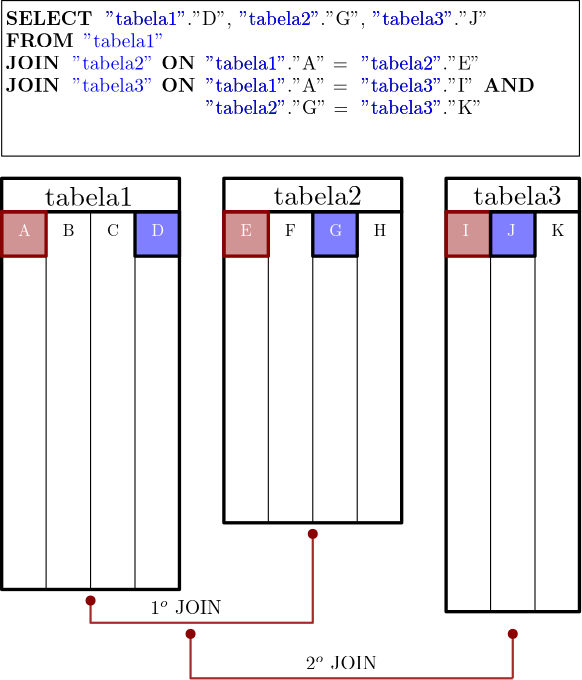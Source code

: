 <?xml version="1.0"?>
<!DOCTYPE ipe SYSTEM "ipe.dtd">
<ipe version="70218" creator="Ipe 7.2.28">
<info created="D:20240927160227" modified="D:20241019163511"/>
<ipestyle name="basic">
<symbol name="arrow/arc(spx)">
<path stroke="sym-stroke" fill="sym-stroke" pen="sym-pen">
0 0 m
-1 0.333 l
-1 -0.333 l
h
</path>
</symbol>
<symbol name="arrow/farc(spx)">
<path stroke="sym-stroke" fill="white" pen="sym-pen">
0 0 m
-1 0.333 l
-1 -0.333 l
h
</path>
</symbol>
<symbol name="arrow/ptarc(spx)">
<path stroke="sym-stroke" fill="sym-stroke" pen="sym-pen">
0 0 m
-1 0.333 l
-0.8 0 l
-1 -0.333 l
h
</path>
</symbol>
<symbol name="arrow/fptarc(spx)">
<path stroke="sym-stroke" fill="white" pen="sym-pen">
0 0 m
-1 0.333 l
-0.8 0 l
-1 -0.333 l
h
</path>
</symbol>
<symbol name="mark/circle(sx)" transformations="translations">
<path fill="sym-stroke">
0.6 0 0 0.6 0 0 e
0.4 0 0 0.4 0 0 e
</path>
</symbol>
<symbol name="mark/disk(sx)" transformations="translations">
<path fill="sym-stroke">
0.6 0 0 0.6 0 0 e
</path>
</symbol>
<symbol name="mark/fdisk(sfx)" transformations="translations">
<group>
<path fill="sym-fill">
0.5 0 0 0.5 0 0 e
</path>
<path fill="sym-stroke" fillrule="eofill">
0.6 0 0 0.6 0 0 e
0.4 0 0 0.4 0 0 e
</path>
</group>
</symbol>
<symbol name="mark/box(sx)" transformations="translations">
<path fill="sym-stroke" fillrule="eofill">
-0.6 -0.6 m
0.6 -0.6 l
0.6 0.6 l
-0.6 0.6 l
h
-0.4 -0.4 m
0.4 -0.4 l
0.4 0.4 l
-0.4 0.4 l
h
</path>
</symbol>
<symbol name="mark/square(sx)" transformations="translations">
<path fill="sym-stroke">
-0.6 -0.6 m
0.6 -0.6 l
0.6 0.6 l
-0.6 0.6 l
h
</path>
</symbol>
<symbol name="mark/fsquare(sfx)" transformations="translations">
<group>
<path fill="sym-fill">
-0.5 -0.5 m
0.5 -0.5 l
0.5 0.5 l
-0.5 0.5 l
h
</path>
<path fill="sym-stroke" fillrule="eofill">
-0.6 -0.6 m
0.6 -0.6 l
0.6 0.6 l
-0.6 0.6 l
h
-0.4 -0.4 m
0.4 -0.4 l
0.4 0.4 l
-0.4 0.4 l
h
</path>
</group>
</symbol>
<symbol name="mark/cross(sx)" transformations="translations">
<group>
<path fill="sym-stroke">
-0.43 -0.57 m
0.57 0.43 l
0.43 0.57 l
-0.57 -0.43 l
h
</path>
<path fill="sym-stroke">
-0.43 0.57 m
0.57 -0.43 l
0.43 -0.57 l
-0.57 0.43 l
h
</path>
</group>
</symbol>
<symbol name="arrow/fnormal(spx)">
<path stroke="sym-stroke" fill="white" pen="sym-pen">
0 0 m
-1 0.333 l
-1 -0.333 l
h
</path>
</symbol>
<symbol name="arrow/pointed(spx)">
<path stroke="sym-stroke" fill="sym-stroke" pen="sym-pen">
0 0 m
-1 0.333 l
-0.8 0 l
-1 -0.333 l
h
</path>
</symbol>
<symbol name="arrow/fpointed(spx)">
<path stroke="sym-stroke" fill="white" pen="sym-pen">
0 0 m
-1 0.333 l
-0.8 0 l
-1 -0.333 l
h
</path>
</symbol>
<symbol name="arrow/linear(spx)">
<path stroke="sym-stroke" pen="sym-pen">
-1 0.333 m
0 0 l
-1 -0.333 l
</path>
</symbol>
<symbol name="arrow/fdouble(spx)">
<path stroke="sym-stroke" fill="white" pen="sym-pen">
0 0 m
-1 0.333 l
-1 -0.333 l
h
-1 0 m
-2 0.333 l
-2 -0.333 l
h
</path>
</symbol>
<symbol name="arrow/double(spx)">
<path stroke="sym-stroke" fill="sym-stroke" pen="sym-pen">
0 0 m
-1 0.333 l
-1 -0.333 l
h
-1 0 m
-2 0.333 l
-2 -0.333 l
h
</path>
</symbol>
<symbol name="arrow/mid-normal(spx)">
<path stroke="sym-stroke" fill="sym-stroke" pen="sym-pen">
0.5 0 m
-0.5 0.333 l
-0.5 -0.333 l
h
</path>
</symbol>
<symbol name="arrow/mid-fnormal(spx)">
<path stroke="sym-stroke" fill="white" pen="sym-pen">
0.5 0 m
-0.5 0.333 l
-0.5 -0.333 l
h
</path>
</symbol>
<symbol name="arrow/mid-pointed(spx)">
<path stroke="sym-stroke" fill="sym-stroke" pen="sym-pen">
0.5 0 m
-0.5 0.333 l
-0.3 0 l
-0.5 -0.333 l
h
</path>
</symbol>
<symbol name="arrow/mid-fpointed(spx)">
<path stroke="sym-stroke" fill="white" pen="sym-pen">
0.5 0 m
-0.5 0.333 l
-0.3 0 l
-0.5 -0.333 l
h
</path>
</symbol>
<symbol name="arrow/mid-double(spx)">
<path stroke="sym-stroke" fill="sym-stroke" pen="sym-pen">
1 0 m
0 0.333 l
0 -0.333 l
h
0 0 m
-1 0.333 l
-1 -0.333 l
h
</path>
</symbol>
<symbol name="arrow/mid-fdouble(spx)">
<path stroke="sym-stroke" fill="white" pen="sym-pen">
1 0 m
0 0.333 l
0 -0.333 l
h
0 0 m
-1 0.333 l
-1 -0.333 l
h
</path>
</symbol>
<anglesize name="22.5 deg" value="22.5"/>
<anglesize name="30 deg" value="30"/>
<anglesize name="45 deg" value="45"/>
<anglesize name="60 deg" value="60"/>
<anglesize name="90 deg" value="90"/>
<arrowsize name="large" value="10"/>
<arrowsize name="small" value="5"/>
<arrowsize name="tiny" value="3"/>
<color name="blue" value="0 0 1"/>
<color name="brown" value="0.647 0.165 0.165"/>
<color name="darkblue" value="0 0 0.545"/>
<color name="darkcyan" value="0 0.545 0.545"/>
<color name="darkgray" value="0.663"/>
<color name="darkgreen" value="0 0.392 0"/>
<color name="darkmagenta" value="0.545 0 0.545"/>
<color name="darkorange" value="1 0.549 0"/>
<color name="darkred" value="0.545 0 0"/>
<color name="gold" value="1 0.843 0"/>
<color name="gray" value="0.745"/>
<color name="green" value="0 1 0"/>
<color name="lightblue" value="0.678 0.847 0.902"/>
<color name="lightcyan" value="0.878 1 1"/>
<color name="lightgray" value="0.827"/>
<color name="lightgreen" value="0.565 0.933 0.565"/>
<color name="lightyellow" value="1 1 0.878"/>
<color name="navy" value="0 0 0.502"/>
<color name="orange" value="1 0.647 0"/>
<color name="pink" value="1 0.753 0.796"/>
<color name="purple" value="0.627 0.125 0.941"/>
<color name="red" value="1 0 0"/>
<color name="seagreen" value="0.18 0.545 0.341"/>
<color name="turquoise" value="0.251 0.878 0.816"/>
<color name="violet" value="0.933 0.51 0.933"/>
<color name="yellow" value="1 1 0"/>
<dashstyle name="dash dot dotted" value="[4 2 1 2 1 2] 0"/>
<dashstyle name="dash dotted" value="[4 2 1 2] 0"/>
<dashstyle name="dashed" value="[4] 0"/>
<dashstyle name="dotted" value="[1 3] 0"/>
<gridsize name="10 pts (~3.5 mm)" value="10"/>
<gridsize name="14 pts (~5 mm)" value="14"/>
<gridsize name="16 pts (~6 mm)" value="16"/>
<gridsize name="20 pts (~7 mm)" value="20"/>
<gridsize name="28 pts (~10 mm)" value="28"/>
<gridsize name="32 pts (~12 mm)" value="32"/>
<gridsize name="4 pts" value="4"/>
<gridsize name="56 pts (~20 mm)" value="56"/>
<gridsize name="8 pts (~3 mm)" value="8"/>
<opacity name="10%" value="0.1"/>
<opacity name="30%" value="0.3"/>
<opacity name="50%" value="0.5"/>
<opacity name="75%" value="0.75"/>
<pen name="fat" value="1.2"/>
<pen name="heavier" value="0.8"/>
<pen name="ultrafat" value="2"/>
<symbolsize name="large" value="5"/>
<symbolsize name="small" value="2"/>
<symbolsize name="tiny" value="1.1"/>
<textsize name="Huge" value="\Huge"/>
<textsize name="LARGE" value="\LARGE"/>
<textsize name="Large" value="\Large"/>
<textsize name="footnote" value="\footnotesize"/>
<textsize name="huge" value="\huge"/>
<textsize name="large" value="\large"/>
<textsize name="script" value="\scriptsize"/>
<textsize name="small" value="\small"/>
<textsize name="tiny" value="\tiny"/>
<textstyle name="center" begin="\begin{center}" end="\end{center}"/>
<textstyle name="item" begin="\begin{itemize}\item{}" end="\end{itemize}"/>
<textstyle name="itemize" begin="\begin{itemize}" end="\end{itemize}"/>
<tiling name="falling" angle="-60" step="4" width="1"/>
<tiling name="rising" angle="30" step="4" width="1"/>
</ipestyle>
<page>
<layer name="alpha"/>
<layer name="beta"/>
<view layers="beta" active="beta"/>
<path layer="alpha" stroke="black" pen="fat">
80 720 m
80 584 l
144 584 l
144 720 l
h
</path>
<path stroke="black" pen="fat">
160 720 m
160 608 l
224 608 l
224 720 l
h
</path>
<path stroke="black" pen="fat">
240 720 m
240 576 l
288 576 l
288 720 l
h
</path>
<path stroke="black" pen="fat">
160 732 m
160 720 l
224 720 l
224 732 l
h
</path>
<path stroke="black" pen="fat">
240 732 m
240 720 l
288 720 l
288 732 l
h
</path>
<path stroke="black" pen="fat">
80 732 m
80 720 l
144 720 l
144 732 l
h
</path>
<text matrix="1 0 0 1 77.8515 -1.48808" transformations="translations" pos="100 724" stroke="black" type="label" width="31.825" height="6.918" depth="0" valign="baseline">tabela2</text>
<text matrix="1 0 0 1 149.79 -1.48808" transformations="translations" pos="100 724" stroke="black" type="label" width="31.825" height="6.918" depth="0" valign="baseline">tabela3</text>
<text matrix="1 0 0 1 -4.46291 -1.83435" transformations="translations" pos="100 724" stroke="black" type="label" width="31.825" height="6.918" depth="0" valign="baseline">tabela1</text>
<path stroke="black">
96 720 m
96 584 l
</path>
<path stroke="black">
112 720 m
112 584 l
</path>
<path stroke="black">
128 720 m
128 584 l
</path>
<path stroke="black">
176 720 m
176 608 l
</path>
<path stroke="black">
192 720 m
192 608 l
</path>
<path stroke="black">
208 720 m
208 608 l
</path>
<path stroke="black">
256 720 m
256 576 l
</path>
<path stroke="black">
272 720 m
272 576 l
</path>
<text matrix="0.6 0 0 0.6 41.9567 276.872" pos="100 724" stroke="black" type="label" width="7.057" height="6.808" depth="0" valign="baseline">B</text>
<text matrix="0.6 0 0 0.6 57.9567 276.872" pos="100 724" stroke="black" type="label" width="7.195" height="6.808" depth="0" valign="baseline">C</text>
<text matrix="0.6 0 0 0.6 121.957 276.872" pos="100 724" stroke="black" type="label" width="6.503" height="6.808" depth="0" valign="baseline">F</text>
<text matrix="0.6 0 0 0.6 153.957 276.872" pos="100 724" stroke="black" type="label" width="7.472" height="6.808" depth="0" valign="baseline">H</text>
<text matrix="0.6 0 0 0.6 217.957 276.872" pos="100 724" stroke="black" type="label" width="7.749" height="6.808" depth="0" valign="baseline">K</text>
<path stroke="darkred" fill="brown" pen="fat" opacity="50%" stroke-opacity="opaque">
80 720 m
80 704 l
96 704 l
96 720 l
h
</path>
<text matrix="0.6 0 0 0.6 25.9567 276.872" pos="100 724" stroke="white" type="label" width="7.472" height="6.808" depth="0" valign="baseline">A</text>
<path matrix="1 0 0 1 80 0" stroke="darkred" fill="brown" pen="fat" opacity="50%" stroke-opacity="opaque">
80 720 m
80 704 l
96 704 l
96 720 l
h
</path>
<text matrix="0.6 0 0 0.6 105.957 276.872" pos="100 724" stroke="white" type="label" width="6.78" height="6.808" depth="0" valign="baseline">E</text>
<path matrix="1 0 0 1 160 0" stroke="darkred" fill="brown" pen="fat" opacity="50%" stroke-opacity="opaque">
80 720 m
80 704 l
96 704 l
96 720 l
h
</path>
<text matrix="0.6 0 0 0.6 185.957 276.872" pos="100 724" stroke="white" type="label" width="3.598" height="6.808" depth="0" valign="baseline">I</text>
<path matrix="1 0 0 1 48 0" stroke="black" fill="blue" pen="fat" opacity="50%" stroke-opacity="opaque">
80 720 m
80 704 l
96 704 l
96 720 l
h
</path>
<text matrix="0.6 0 0 0.6 73.9567 276.872" pos="100 724" stroke="white" type="label" width="7.61" height="6.808" depth="0" valign="baseline">D</text>
<path matrix="1 0 0 1 112 0" stroke="black" fill="blue" pen="fat" opacity="50%" stroke-opacity="opaque">
80 720 m
80 704 l
96 704 l
96 720 l
h
</path>
<text matrix="0.6 0 0 0.6 137.957 276.872" pos="100 724" stroke="white" type="label" width="7.818" height="6.808" depth="0" valign="baseline">G</text>
<path matrix="1 0 0 1 176 0" stroke="black" fill="blue" pen="fat" opacity="50%" stroke-opacity="opaque">
80 720 m
80 704 l
96 704 l
96 720 l
h
</path>
<text matrix="0.6 0 0 0.6 201.957 276.872" pos="100 724" stroke="white" type="label" width="5.12" height="6.808" depth="0" valign="baseline">J</text>
<path stroke="brown" pen="heavier">
112 580 m
112 572 l
192 572 l
192 604 l
</path>
<use name="mark/disk(sx)" pos="112 580" size="normal" stroke="darkred"/>
<use name="mark/disk(sx)" pos="192 604" size="normal" stroke="darkred"/>
<path stroke="brown" pen="heavier">
148 568 m
148 552 l
264 552 l
</path>
<path stroke="brown" pen="heavier">
264 552 m
264 568 l
</path>
<use matrix="1 0 0 1 36 -12" name="mark/disk(sx)" pos="112 580" size="normal" stroke="darkred"/>
<use matrix="1 0 0 1 152 -12" name="mark/disk(sx)" pos="112 580" size="normal" stroke="darkred"/>
<text matrix="0.7 0 0 0.7 63.4939 68.387" pos="100 724" stroke="black" type="label" width="36.671" height="6.808" depth="0" valign="baseline">1$^o$ JOIN</text>
<text matrix="0.7 0 0 0.7 119.494 48.387" pos="100 724" stroke="black" type="label" width="36.671" height="6.808" depth="0" valign="baseline">2$^o$ JOIN</text>
<path matrix="1 0 0 1.16667 0 -137.333" stroke="black" fill="white">
80 800 m
80 752 l
288 752 l
288 800 l
h
</path>
<text matrix="0.7 0 0 0.7 11.4939 280.387" pos="100 724" stroke="black" type="label" width="44.555" height="6.835" depth="0" valign="baseline">\bf{SELECT}</text>
<text matrix="0.7 0 0 0.7 47.4939 280.387" pos="100 724" stroke="black" type="label" width="64.896" height="6.926" depth="1.93" valign="baseline">&quot;tabela1&quot;.&quot;D&quot;,</text>
<text matrix="0.7 0 0 0.7 95.4939 280.387" pos="100 724" stroke="black" type="label" width="65.103" height="6.926" depth="1.93" valign="baseline">&quot;tabela2&quot;.&quot;G&quot;,</text>
<text matrix="0.7 0 0 0.7 143.494 280.387" pos="100 724" stroke="black" type="label" width="59.638" height="6.918" depth="0" valign="baseline">&quot;tabela3&quot;.&quot;J&quot;</text>
<text matrix="0.7 0 0 0.7 11.4939 272.387" pos="100 724" stroke="black" type="label" width="34.966" height="6.835" depth="0" valign="baseline">\bf{FROM}</text>
<text matrix="0.7 0 0 0.7 11.4939 264.387" pos="100 724" stroke="black" type="label" width="27.84" height="6.835" depth="0" valign="baseline">\bf{JOIN}</text>
<text matrix="0.7 0 0 0.7 35.4939 264.387" pos="100 724" stroke="blue" type="label" width="41.788" height="6.918" depth="0" valign="baseline">&quot;tabela2&quot;</text>
<text matrix="0.7 0 0 0.7 67.4939 264.387" pos="100 724" stroke="black" type="label" width="17.573" height="6.835" depth="0" valign="baseline">\bf{ON}</text>
<text matrix="0.7 0 0 0.7 39.4939 272.387" pos="100 724" stroke="blue" type="label" width="41.788" height="6.918" depth="0" valign="baseline">&quot;tabela1&quot;</text>
<text matrix="0.7 0 0 0.7 47.4939 280.387" pos="100 724" stroke="blue" type="label" width="41.788" height="6.918" depth="0" valign="baseline">&quot;tabela1&quot;</text>
<text matrix="0.7 0 0 0.7 95.4939 280.387" pos="100 724" stroke="blue" type="label" width="41.788" height="6.918" depth="0" valign="baseline">&quot;tabela2&quot;</text>
<text matrix="0.7 0 0 0.7 143.494 280.387" pos="100 724" stroke="blue" type="label" width="41.788" height="6.918" depth="0" valign="baseline">&quot;tabela3&quot;</text>
<text matrix="0.7 0 0 0.7 83.4939 264.387" pos="100 724" stroke="black" type="label" width="76.38" height="6.918" depth="0" valign="baseline">&quot;tabela1&quot;.&quot;A&quot; = </text>
<text matrix="0.7 0 0 0.7 83.4939 264.387" pos="100 724" stroke="blue" type="label" width="41.788" height="6.918" depth="0" valign="baseline">&quot;tabela1&quot;</text>
<text matrix="0.7 0 0 0.7 139.494 264.387" pos="100 724" stroke="black" type="label" width="61.298" height="6.918" depth="0" valign="baseline">&quot;tabela2&quot;.&quot;E&quot;</text>
<text matrix="0.7 0 0 0.7 139.494 264.387" pos="100 724" stroke="blue" type="label" width="41.788" height="6.918" depth="0" valign="baseline">&quot;tabela2&quot;</text>
<text matrix="0.7 0 0 0.7 11.4939 256.387" pos="100 724" stroke="black" type="label" width="27.84" height="6.835" depth="0" valign="baseline">\bf{JOIN}</text>
<text matrix="0.7 0 0 0.7 35.4939 256.387" pos="100 724" stroke="blue" type="label" width="41.788" height="6.918" depth="0" valign="baseline">&quot;tabela3&quot;</text>
<text matrix="0.7 0 0 0.7 67.4939 256.387" pos="100 724" stroke="black" type="label" width="17.573" height="6.835" depth="0" valign="baseline">\bf{ON}</text>
<text matrix="0.7 0 0 0.7 83.4939 256.387" pos="100 724" stroke="black" type="label" width="76.38" height="6.918" depth="0" valign="baseline">&quot;tabela1&quot;.&quot;A&quot; = </text>
<text matrix="0.7 0 0 0.7 83.4939 256.387" pos="100 724" stroke="blue" type="label" width="41.788" height="6.918" depth="0" valign="baseline">&quot;tabela1&quot;</text>
<text matrix="0.7 0 0 0.7 139.494 256.387" pos="100 724" stroke="black" type="label" width="58.116" height="6.918" depth="0" valign="baseline">&quot;tabela3&quot;.&quot;I&quot;</text>
<text matrix="0.7 0 0 0.7 139.494 256.387" pos="100 724" stroke="blue" type="label" width="41.788" height="6.918" depth="0" valign="baseline">&quot;tabela3&quot;</text>
<text matrix="0.7 0 0 0.7 11.4939 248.387" pos="100 724" stroke="black" type="label" width="44.458" height="6.835" depth="0" valign="baseline">\bf{WHERE}</text>
<text matrix="0.7 0 0 0.7 19.4939 240.387" pos="100 724" stroke="black" type="label" width="134.911" height="9.177" depth="1.69" valign="baseline">CONDIÇÕES NAS TABELAS</text>
<path layer="beta" stroke="black" pen="fat">
80 720 m
80 584 l
144 584 l
144 720 l
h
</path>
<path stroke="black" pen="fat">
160 720 m
160 608 l
224 608 l
224 720 l
h
</path>
<path stroke="black" pen="fat">
240 720 m
240 576 l
288 576 l
288 720 l
h
</path>
<path stroke="black" pen="fat">
160 732 m
160 720 l
224 720 l
224 732 l
h
</path>
<path stroke="black" pen="fat">
240 732 m
240 720 l
288 720 l
288 732 l
h
</path>
<path stroke="black" pen="fat">
80 732 m
80 720 l
144 720 l
144 732 l
h
</path>
<text matrix="1 0 0 1 77.8515 -1.48808" transformations="translations" pos="100 724" stroke="black" type="label" width="31.825" height="6.918" depth="0" valign="baseline">tabela2</text>
<text matrix="1 0 0 1 149.79 -1.48808" transformations="translations" pos="100 724" stroke="black" type="label" width="31.825" height="6.918" depth="0" valign="baseline">tabela3</text>
<text matrix="1 0 0 1 -4.46291 -1.83435" transformations="translations" pos="100 724" stroke="black" type="label" width="31.825" height="6.918" depth="0" valign="baseline">tabela1</text>
<path stroke="black">
96 720 m
96 584 l
</path>
<path stroke="black">
112 720 m
112 584 l
</path>
<path stroke="black">
128 720 m
128 584 l
</path>
<path stroke="black">
176 720 m
176 608 l
</path>
<path stroke="black">
192 720 m
192 608 l
</path>
<path stroke="black">
208 720 m
208 608 l
</path>
<path stroke="black">
256 720 m
256 576 l
</path>
<path stroke="black">
272 720 m
272 576 l
</path>
<text matrix="0.6 0 0 0.6 41.9567 276.872" pos="100 724" stroke="black" type="label" width="7.057" height="6.808" depth="0" valign="baseline">B</text>
<text matrix="0.6 0 0 0.6 57.9567 276.872" pos="100 724" stroke="black" type="label" width="7.195" height="6.808" depth="0" valign="baseline">C</text>
<text matrix="0.6 0 0 0.6 121.957 276.872" pos="100 724" stroke="black" type="label" width="6.503" height="6.808" depth="0" valign="baseline">F</text>
<text matrix="0.6 0 0 0.6 153.957 276.872" pos="100 724" stroke="black" type="label" width="7.472" height="6.808" depth="0" valign="baseline">H</text>
<text matrix="0.6 0 0 0.6 217.957 276.872" pos="100 724" stroke="black" type="label" width="7.749" height="6.808" depth="0" valign="baseline">K</text>
<path stroke="darkred" fill="brown" pen="fat" opacity="50%" stroke-opacity="opaque">
80 720 m
80 704 l
96 704 l
96 720 l
h
</path>
<text matrix="0.6 0 0 0.6 25.9567 276.872" pos="100 724" stroke="white" type="label" width="7.472" height="6.808" depth="0" valign="baseline">A</text>
<path matrix="1 0 0 1 80 0" stroke="darkred" fill="brown" pen="fat" opacity="50%" stroke-opacity="opaque">
80 720 m
80 704 l
96 704 l
96 720 l
h
</path>
<text matrix="0.6 0 0 0.6 105.957 276.872" pos="100 724" stroke="white" type="label" width="6.78" height="6.808" depth="0" valign="baseline">E</text>
<path matrix="1 0 0 1 160 0" stroke="darkred" fill="brown" pen="fat" opacity="50%" stroke-opacity="opaque">
80 720 m
80 704 l
96 704 l
96 720 l
h
</path>
<text matrix="0.6 0 0 0.6 185.957 276.872" pos="100 724" stroke="white" type="label" width="3.598" height="6.808" depth="0" valign="baseline">I</text>
<path matrix="1 0 0 1 48 0" stroke="black" fill="blue" pen="fat" opacity="50%" stroke-opacity="opaque">
80 720 m
80 704 l
96 704 l
96 720 l
h
</path>
<text matrix="0.6 0 0 0.6 73.9567 276.872" pos="100 724" stroke="white" type="label" width="7.61" height="6.808" depth="0" valign="baseline">D</text>
<path matrix="1 0 0 1 112 0" stroke="black" fill="blue" pen="fat" opacity="50%" stroke-opacity="opaque">
80 720 m
80 704 l
96 704 l
96 720 l
h
</path>
<text matrix="0.6 0 0 0.6 137.957 276.872" pos="100 724" stroke="white" type="label" width="7.818" height="6.808" depth="0" valign="baseline">G</text>
<path matrix="1 0 0 1 176 0" stroke="black" fill="blue" pen="fat" opacity="50%" stroke-opacity="opaque">
80 720 m
80 704 l
96 704 l
96 720 l
h
</path>
<text matrix="0.6 0 0 0.6 201.957 276.872" pos="100 724" stroke="white" type="label" width="5.12" height="6.808" depth="0" valign="baseline">J</text>
<path stroke="brown" pen="heavier">
112 580 m
112 572 l
192 572 l
192 604 l
</path>
<use name="mark/disk(sx)" pos="112 580" size="normal" stroke="darkred"/>
<use name="mark/disk(sx)" pos="192 604" size="normal" stroke="darkred"/>
<path stroke="brown" pen="heavier">
148 568 m
148 552 l
264 552 l
</path>
<path stroke="brown" pen="heavier">
264 552 m
264 568 l
</path>
<use matrix="1 0 0 1 36 -12" name="mark/disk(sx)" pos="112 580" size="normal" stroke="darkred"/>
<use matrix="1 0 0 1 152 -12" name="mark/disk(sx)" pos="112 580" size="normal" stroke="darkred"/>
<text matrix="0.7 0 0 0.7 63.4939 68.387" pos="100 724" stroke="black" type="label" width="36.671" height="6.808" depth="0" valign="baseline">1$^o$ JOIN</text>
<text matrix="0.7 0 0 0.7 119.494 48.387" pos="100 724" stroke="black" type="label" width="36.671" height="6.808" depth="0" valign="baseline">2$^o$ JOIN</text>
<path matrix="1 0 0 1.16667 0 -137.333" stroke="black" fill="white">
80 800 m
80 752 l
288 752 l
288 800 l
h
</path>
<text matrix="0.7 0 0 0.7 11.4939 280.387" pos="100 724" stroke="black" type="label" width="44.555" height="6.835" depth="0" valign="baseline">\bf{SELECT}</text>
<text matrix="0.7 0 0 0.7 47.4939 280.387" pos="100 724" stroke="black" type="label" width="64.896" height="6.926" depth="1.93" valign="baseline">&quot;tabela1&quot;.&quot;D&quot;,</text>
<text matrix="0.7 0 0 0.7 95.4939 280.387" pos="100 724" stroke="black" type="label" width="65.103" height="6.926" depth="1.93" valign="baseline">&quot;tabela2&quot;.&quot;G&quot;,</text>
<text matrix="0.7 0 0 0.7 143.494 280.387" pos="100 724" stroke="black" type="label" width="59.638" height="6.918" depth="0" valign="baseline">&quot;tabela3&quot;.&quot;J&quot;</text>
<text matrix="0.7 0 0 0.7 11.4939 272.387" pos="100 724" stroke="black" type="label" width="34.966" height="6.835" depth="0" valign="baseline">\bf{FROM}</text>
<text matrix="0.7 0 0 0.7 11.4939 264.387" pos="100 724" stroke="black" type="label" width="27.84" height="6.835" depth="0" valign="baseline">\bf{JOIN}</text>
<text matrix="0.7 0 0 0.7 35.4939 264.387" pos="100 724" stroke="blue" type="label" width="41.788" height="6.918" depth="0" valign="baseline">&quot;tabela2&quot;</text>
<text matrix="0.7 0 0 0.7 67.4939 264.387" pos="100 724" stroke="black" type="label" width="17.573" height="6.835" depth="0" valign="baseline">\bf{ON}</text>
<text matrix="0.7 0 0 0.7 39.4939 272.387" pos="100 724" stroke="blue" type="label" width="41.788" height="6.918" depth="0" valign="baseline">&quot;tabela1&quot;</text>
<text matrix="0.7 0 0 0.7 47.4939 280.387" pos="100 724" stroke="blue" type="label" width="41.788" height="6.918" depth="0" valign="baseline">&quot;tabela1&quot;</text>
<text matrix="0.7 0 0 0.7 95.4939 280.387" pos="100 724" stroke="blue" type="label" width="41.788" height="6.918" depth="0" valign="baseline">&quot;tabela2&quot;</text>
<text matrix="0.7 0 0 0.7 143.494 280.387" pos="100 724" stroke="blue" type="label" width="41.788" height="6.918" depth="0" valign="baseline">&quot;tabela3&quot;</text>
<text matrix="0.7 0 0 0.7 83.4939 264.387" pos="100 724" stroke="black" type="label" width="76.38" height="6.918" depth="0" valign="baseline">&quot;tabela1&quot;.&quot;A&quot; = </text>
<text matrix="0.7 0 0 0.7 83.4939 264.387" pos="100 724" stroke="blue" type="label" width="41.788" height="6.918" depth="0" valign="baseline">&quot;tabela1&quot;</text>
<text matrix="0.7 0 0 0.7 139.494 264.387" pos="100 724" stroke="black" type="label" width="61.298" height="6.918" depth="0" valign="baseline">&quot;tabela2&quot;.&quot;E&quot;</text>
<text matrix="0.7 0 0 0.7 139.494 264.387" pos="100 724" stroke="blue" type="label" width="41.788" height="6.918" depth="0" valign="baseline">&quot;tabela2&quot;</text>
<text matrix="0.7 0 0 0.7 11.4939 256.387" pos="100 724" stroke="black" type="label" width="27.84" height="6.835" depth="0" valign="baseline">\bf{JOIN}</text>
<text matrix="0.7 0 0 0.7 35.4939 256.387" pos="100 724" stroke="blue" type="label" width="41.788" height="6.918" depth="0" valign="baseline">&quot;tabela3&quot;</text>
<text matrix="0.7 0 0 0.7 67.4939 256.387" pos="100 724" stroke="black" type="label" width="17.573" height="6.835" depth="0" valign="baseline">\bf{ON}</text>
<text matrix="0.7 0 0 0.7 83.4939 256.387" pos="100 724" stroke="black" type="label" width="76.38" height="6.918" depth="0" valign="baseline">&quot;tabela1&quot;.&quot;A&quot; = </text>
<text matrix="0.7 0 0 0.7 83.4939 256.387" pos="100 724" stroke="blue" type="label" width="41.788" height="6.918" depth="0" valign="baseline">&quot;tabela1&quot;</text>
<text matrix="0.7 0 0 0.7 139.494 256.387" pos="100 724" stroke="black" type="label" width="58.116" height="6.918" depth="0" valign="baseline">&quot;tabela3&quot;.&quot;I&quot;</text>
<text matrix="0.7 0 0 0.7 139.494 256.387" pos="100 724" stroke="blue" type="label" width="41.788" height="6.918" depth="0" valign="baseline">&quot;tabela3&quot;</text>
<text matrix="0.7 0 0 0.7 183.494 256.387" pos="100 724" stroke="black" type="label" width="26.415" height="6.835" depth="0" valign="baseline">\bf{AND}</text>
<text matrix="0.7 0 0 0.7 83.4939 248.387" pos="100 724" stroke="black" type="label" width="76.726" height="6.918" depth="0" valign="baseline">&quot;tabela2&quot;.&quot;G&quot; = </text>
<text matrix="0.7 0 0 0.7 139.494 248.387" pos="100 724" stroke="black" type="label" width="62.267" height="6.918" depth="0" valign="baseline">&quot;tabela3&quot;.&quot;K&quot;</text>
<text matrix="0.7 0 0 0.7 139.494 248.387" pos="100 724" stroke="blue" type="label" width="41.788" height="6.918" depth="0" valign="baseline">&quot;tabela3&quot;</text>
<text matrix="0.7 0 0 0.7 83.4939 248.387" pos="100 724" stroke="blue" type="label" width="41.788" height="6.918" depth="0" valign="baseline">&quot;tabela2&quot;</text>
</page>
</ipe>
